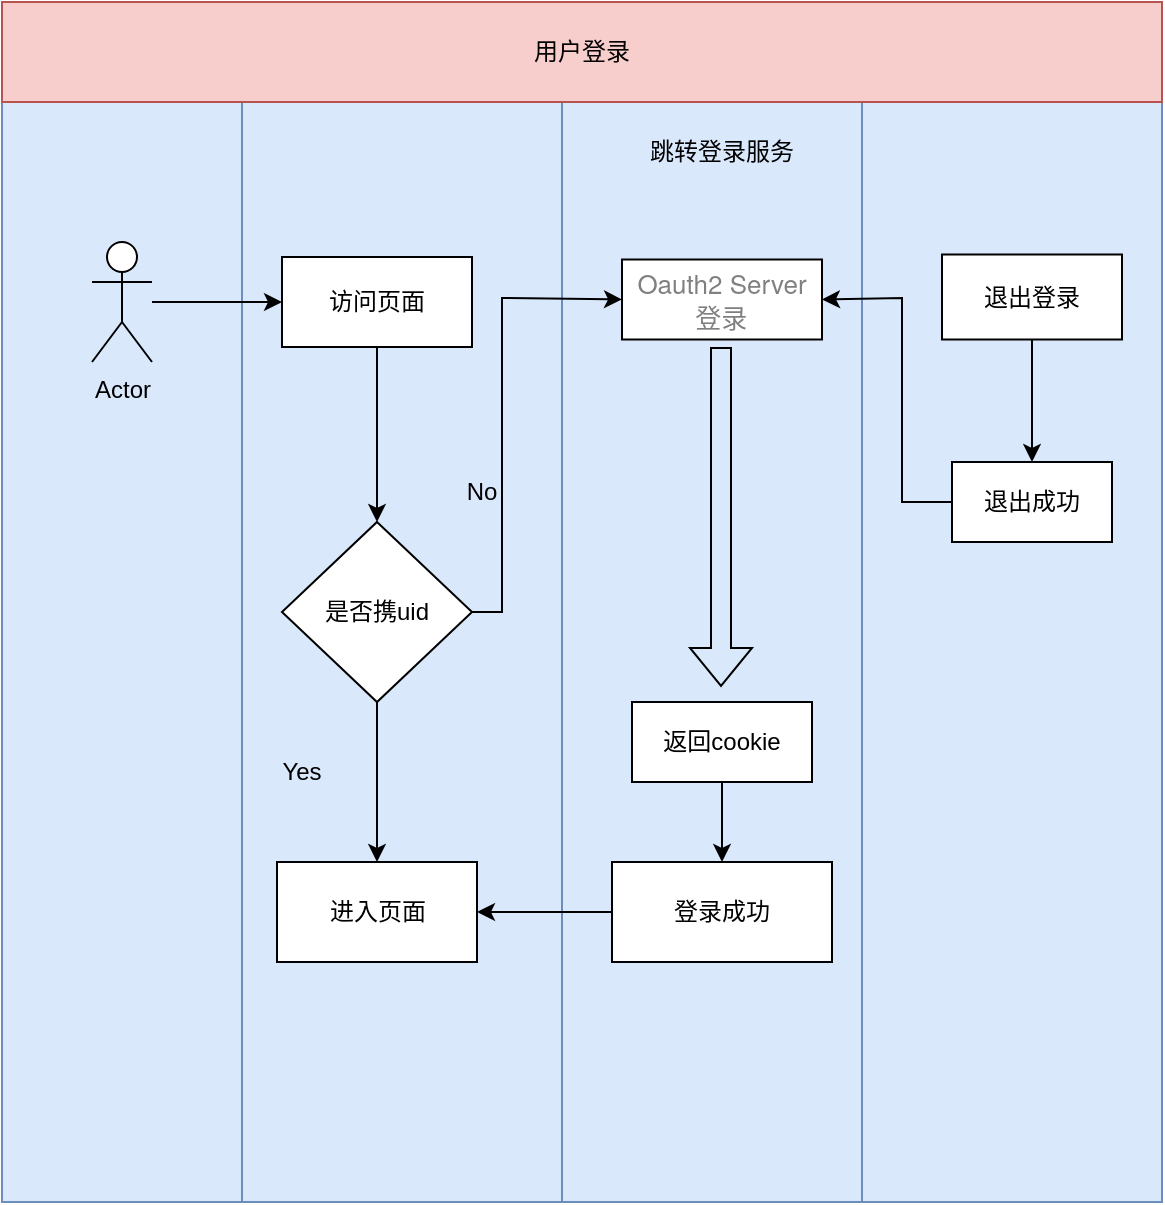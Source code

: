 <mxfile version="24.0.7" type="github">
  <diagram name="第 1 页" id="1xw4h6JcQzdjg8m0EWaM">
    <mxGraphModel dx="1434" dy="786" grid="1" gridSize="10" guides="1" tooltips="1" connect="1" arrows="1" fold="1" page="1" pageScale="1" pageWidth="827" pageHeight="1169" math="0" shadow="0">
      <root>
        <mxCell id="0" />
        <mxCell id="1" parent="0" />
        <mxCell id="09iD98AtDfoBVhG44W9s-39" value="" style="group" parent="1" vertex="1" connectable="0">
          <mxGeometry x="124" y="60" width="580" height="600" as="geometry" />
        </mxCell>
        <mxCell id="09iD98AtDfoBVhG44W9s-37" value="" style="rounded=0;whiteSpace=wrap;html=1;fillColor=#dae8fc;strokeColor=#6c8ebf;" parent="09iD98AtDfoBVhG44W9s-39" vertex="1">
          <mxGeometry y="50" width="120" height="550" as="geometry" />
        </mxCell>
        <mxCell id="09iD98AtDfoBVhG44W9s-24" value="" style="rounded=0;whiteSpace=wrap;html=1;fillColor=#dae8fc;strokeColor=#6c8ebf;" parent="09iD98AtDfoBVhG44W9s-39" vertex="1">
          <mxGeometry x="280" y="50" width="150" height="550" as="geometry" />
        </mxCell>
        <mxCell id="09iD98AtDfoBVhG44W9s-23" value="" style="rounded=0;whiteSpace=wrap;html=1;fillColor=#dae8fc;strokeColor=#6c8ebf;" parent="09iD98AtDfoBVhG44W9s-39" vertex="1">
          <mxGeometry x="120" y="50" width="160" height="550" as="geometry" />
        </mxCell>
        <mxCell id="09iD98AtDfoBVhG44W9s-5" value="" style="edgeStyle=orthogonalEdgeStyle;rounded=0;orthogonalLoop=1;jettySize=auto;html=1;" parent="09iD98AtDfoBVhG44W9s-39" source="09iD98AtDfoBVhG44W9s-1" target="09iD98AtDfoBVhG44W9s-4" edge="1">
          <mxGeometry relative="1" as="geometry" />
        </mxCell>
        <mxCell id="09iD98AtDfoBVhG44W9s-1" value="访问页面" style="rounded=0;whiteSpace=wrap;html=1;" parent="09iD98AtDfoBVhG44W9s-39" vertex="1">
          <mxGeometry x="140" y="127.5" width="95" height="45" as="geometry" />
        </mxCell>
        <mxCell id="09iD98AtDfoBVhG44W9s-13" value="" style="edgeStyle=orthogonalEdgeStyle;rounded=0;orthogonalLoop=1;jettySize=auto;html=1;" parent="09iD98AtDfoBVhG44W9s-39" source="09iD98AtDfoBVhG44W9s-2" target="09iD98AtDfoBVhG44W9s-1" edge="1">
          <mxGeometry relative="1" as="geometry" />
        </mxCell>
        <mxCell id="09iD98AtDfoBVhG44W9s-2" value="Actor" style="shape=umlActor;verticalLabelPosition=bottom;verticalAlign=top;html=1;" parent="09iD98AtDfoBVhG44W9s-39" vertex="1">
          <mxGeometry x="45" y="120" width="30" height="60" as="geometry" />
        </mxCell>
        <mxCell id="09iD98AtDfoBVhG44W9s-8" value="" style="edgeStyle=orthogonalEdgeStyle;rounded=0;orthogonalLoop=1;jettySize=auto;html=1;" parent="09iD98AtDfoBVhG44W9s-39" source="09iD98AtDfoBVhG44W9s-4" target="09iD98AtDfoBVhG44W9s-7" edge="1">
          <mxGeometry relative="1" as="geometry" />
        </mxCell>
        <mxCell id="09iD98AtDfoBVhG44W9s-4" value="是否携uid" style="rhombus;whiteSpace=wrap;html=1;" parent="09iD98AtDfoBVhG44W9s-39" vertex="1">
          <mxGeometry x="140" y="260" width="95" height="90" as="geometry" />
        </mxCell>
        <mxCell id="09iD98AtDfoBVhG44W9s-6" value="&lt;div style=&quot;text-align: start;&quot;&gt;&lt;font face=&quot;Helvetica Neue, Helvetica, PingFang SC, Hiragino Sans GB, Microsoft YaHei, Arial, sans-serif&quot; color=&quot;#808080&quot;&gt;&lt;span style=&quot;font-size: 13px; background-color: rgb(255, 255, 255);&quot;&gt;Oauth2 Server&lt;/span&gt;&lt;/font&gt;&lt;/div&gt;&lt;div style=&quot;text-align: start;&quot;&gt;&lt;font face=&quot;Helvetica Neue, Helvetica, PingFang SC, Hiragino Sans GB, Microsoft YaHei, Arial, sans-serif&quot; color=&quot;#808080&quot;&gt;&lt;span style=&quot;font-size: 13px; background-color: rgb(255, 255, 255);&quot;&gt;&lt;span style=&quot;white-space: pre;&quot;&gt;&#x9;&lt;/span&gt;登录&lt;/span&gt;&lt;/font&gt;&lt;/div&gt;" style="rounded=0;whiteSpace=wrap;html=1;" parent="09iD98AtDfoBVhG44W9s-39" vertex="1">
          <mxGeometry x="310" y="128.75" width="100" height="40" as="geometry" />
        </mxCell>
        <mxCell id="09iD98AtDfoBVhG44W9s-7" value="进入页面" style="rounded=0;whiteSpace=wrap;html=1;" parent="09iD98AtDfoBVhG44W9s-39" vertex="1">
          <mxGeometry x="137.5" y="430" width="100" height="50" as="geometry" />
        </mxCell>
        <mxCell id="09iD98AtDfoBVhG44W9s-10" value="No" style="text;html=1;align=center;verticalAlign=middle;whiteSpace=wrap;rounded=0;" parent="09iD98AtDfoBVhG44W9s-39" vertex="1">
          <mxGeometry x="210" y="230" width="60" height="30" as="geometry" />
        </mxCell>
        <mxCell id="09iD98AtDfoBVhG44W9s-11" value="Yes" style="text;html=1;align=center;verticalAlign=middle;whiteSpace=wrap;rounded=0;" parent="09iD98AtDfoBVhG44W9s-39" vertex="1">
          <mxGeometry x="120" y="370" width="60" height="30" as="geometry" />
        </mxCell>
        <mxCell id="09iD98AtDfoBVhG44W9s-14" value="返回cookie" style="rounded=0;whiteSpace=wrap;html=1;" parent="09iD98AtDfoBVhG44W9s-39" vertex="1">
          <mxGeometry x="315" y="350" width="90" height="40" as="geometry" />
        </mxCell>
        <mxCell id="09iD98AtDfoBVhG44W9s-36" value="" style="edgeStyle=orthogonalEdgeStyle;rounded=0;orthogonalLoop=1;jettySize=auto;html=1;" parent="09iD98AtDfoBVhG44W9s-39" source="09iD98AtDfoBVhG44W9s-20" target="09iD98AtDfoBVhG44W9s-7" edge="1">
          <mxGeometry relative="1" as="geometry" />
        </mxCell>
        <mxCell id="09iD98AtDfoBVhG44W9s-20" value="登录成功" style="rounded=0;whiteSpace=wrap;html=1;" parent="09iD98AtDfoBVhG44W9s-39" vertex="1">
          <mxGeometry x="305" y="430" width="110" height="50" as="geometry" />
        </mxCell>
        <mxCell id="09iD98AtDfoBVhG44W9s-21" value="" style="endArrow=classic;html=1;rounded=0;entryX=0.5;entryY=0;entryDx=0;entryDy=0;exitX=0.5;exitY=1;exitDx=0;exitDy=0;exitPerimeter=0;" parent="09iD98AtDfoBVhG44W9s-39" source="09iD98AtDfoBVhG44W9s-14" target="09iD98AtDfoBVhG44W9s-20" edge="1">
          <mxGeometry width="50" height="50" relative="1" as="geometry">
            <mxPoint x="310" y="370" as="sourcePoint" />
            <mxPoint x="360" y="320" as="targetPoint" />
          </mxGeometry>
        </mxCell>
        <mxCell id="09iD98AtDfoBVhG44W9s-22" value="" style="endArrow=classic;html=1;rounded=0;entryX=0;entryY=0.5;entryDx=0;entryDy=0;" parent="09iD98AtDfoBVhG44W9s-39" source="09iD98AtDfoBVhG44W9s-4" target="09iD98AtDfoBVhG44W9s-6" edge="1">
          <mxGeometry width="50" height="50" relative="1" as="geometry">
            <mxPoint x="310" y="370" as="sourcePoint" />
            <mxPoint x="360" y="320" as="targetPoint" />
            <Array as="points">
              <mxPoint x="250" y="305" />
              <mxPoint x="250" y="148" />
            </Array>
          </mxGeometry>
        </mxCell>
        <mxCell id="09iD98AtDfoBVhG44W9s-27" value="" style="shape=flexArrow;endArrow=classic;html=1;rounded=0;" parent="09iD98AtDfoBVhG44W9s-39" edge="1">
          <mxGeometry width="50" height="50" relative="1" as="geometry">
            <mxPoint x="359.5" y="172.5" as="sourcePoint" />
            <mxPoint x="359.5" y="342.5" as="targetPoint" />
          </mxGeometry>
        </mxCell>
        <mxCell id="09iD98AtDfoBVhG44W9s-28" value="" style="rounded=0;whiteSpace=wrap;html=1;fillColor=#dae8fc;strokeColor=#6c8ebf;" parent="09iD98AtDfoBVhG44W9s-39" vertex="1">
          <mxGeometry x="430" y="50" width="150" height="550" as="geometry" />
        </mxCell>
        <mxCell id="09iD98AtDfoBVhG44W9s-33" value="" style="edgeStyle=orthogonalEdgeStyle;rounded=0;orthogonalLoop=1;jettySize=auto;html=1;" parent="09iD98AtDfoBVhG44W9s-39" source="09iD98AtDfoBVhG44W9s-29" target="09iD98AtDfoBVhG44W9s-32" edge="1">
          <mxGeometry relative="1" as="geometry" />
        </mxCell>
        <mxCell id="09iD98AtDfoBVhG44W9s-29" value="退出登录" style="rounded=0;whiteSpace=wrap;html=1;" parent="09iD98AtDfoBVhG44W9s-39" vertex="1">
          <mxGeometry x="470" y="126.25" width="90" height="42.5" as="geometry" />
        </mxCell>
        <mxCell id="09iD98AtDfoBVhG44W9s-30" value="跳转登录服务" style="text;html=1;align=center;verticalAlign=middle;whiteSpace=wrap;rounded=0;" parent="09iD98AtDfoBVhG44W9s-39" vertex="1">
          <mxGeometry x="320" y="60" width="80" height="30" as="geometry" />
        </mxCell>
        <mxCell id="09iD98AtDfoBVhG44W9s-32" value="退出成功" style="rounded=0;whiteSpace=wrap;html=1;" parent="09iD98AtDfoBVhG44W9s-39" vertex="1">
          <mxGeometry x="475" y="230" width="80" height="40" as="geometry" />
        </mxCell>
        <mxCell id="09iD98AtDfoBVhG44W9s-34" value="" style="endArrow=classic;html=1;rounded=0;exitX=0;exitY=0.5;exitDx=0;exitDy=0;entryX=1;entryY=0.5;entryDx=0;entryDy=0;" parent="09iD98AtDfoBVhG44W9s-39" source="09iD98AtDfoBVhG44W9s-32" target="09iD98AtDfoBVhG44W9s-6" edge="1">
          <mxGeometry width="50" height="50" relative="1" as="geometry">
            <mxPoint x="310" y="440" as="sourcePoint" />
            <mxPoint x="360" y="390" as="targetPoint" />
            <Array as="points">
              <mxPoint x="450" y="250" />
              <mxPoint x="450" y="148" />
            </Array>
          </mxGeometry>
        </mxCell>
        <mxCell id="09iD98AtDfoBVhG44W9s-38" value="用户登录" style="rounded=0;whiteSpace=wrap;html=1;fillColor=#f8cecc;strokeColor=#b85450;" parent="09iD98AtDfoBVhG44W9s-39" vertex="1">
          <mxGeometry width="580" height="50" as="geometry" />
        </mxCell>
      </root>
    </mxGraphModel>
  </diagram>
</mxfile>

